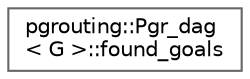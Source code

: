 digraph "Graphical Class Hierarchy"
{
 // LATEX_PDF_SIZE
  bgcolor="transparent";
  edge [fontname=Helvetica,fontsize=10,labelfontname=Helvetica,labelfontsize=10];
  node [fontname=Helvetica,fontsize=10,shape=box,height=0.2,width=0.4];
  rankdir="LR";
  Node0 [id="Node000000",label="pgrouting::Pgr_dag\l\< G \>::found_goals",height=0.2,width=0.4,color="grey40", fillcolor="white", style="filled",URL="$structpgrouting_1_1Pgr__dag_1_1found__goals.html",tooltip="exception for termination"];
}
